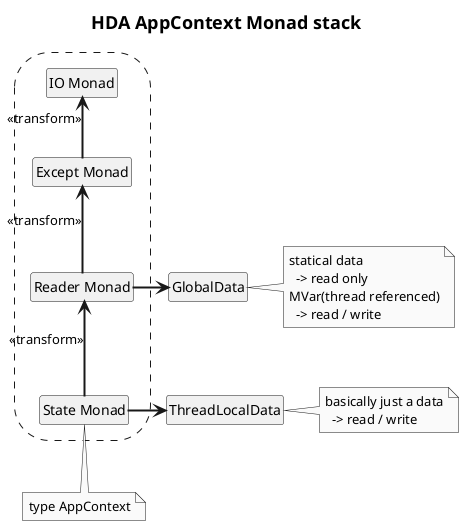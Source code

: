 @startuml 502_monad_stack
skinparam defaultFontName MS Gothic
'skinparam minClassWidth 100
'skinparam minClassHeight 400
skinparam monochrome true
'skinparam monochrome reverse
'skinparam linetype polyline
skinparam linetype ortho
'skinparam linetype splines
skinparam arrowThickness 2
'left to right direction
allow_mixing
hide empty members
hide circle

title <size:18>HDA AppContext Monad stack</size>

storage #line.dashed {
    class "IO Monad"
    class "Except Monad"
    class "Reader Monad"
    class "State Monad"
}
    class GlobalData
    class ThreadLocalData

"State Monad" -u-> "Reader Monad" : <<transform>>
"Reader Monad" -u-> "Except Monad" : <<transform>>
"Except Monad" -u-> "IO Monad" : <<transform>>
"Reader Monad" -r-> GlobalData
"State Monad" -r-> ThreadLocalData

note right of GlobalData
 statical data
   -> read only
 MVar(thread referenced)
   -> read / write
end note
note right of ThreadLocalData
 basically just a data
   -> read / write
end note

note bottom of "State Monad" : type AppContext
@enduml